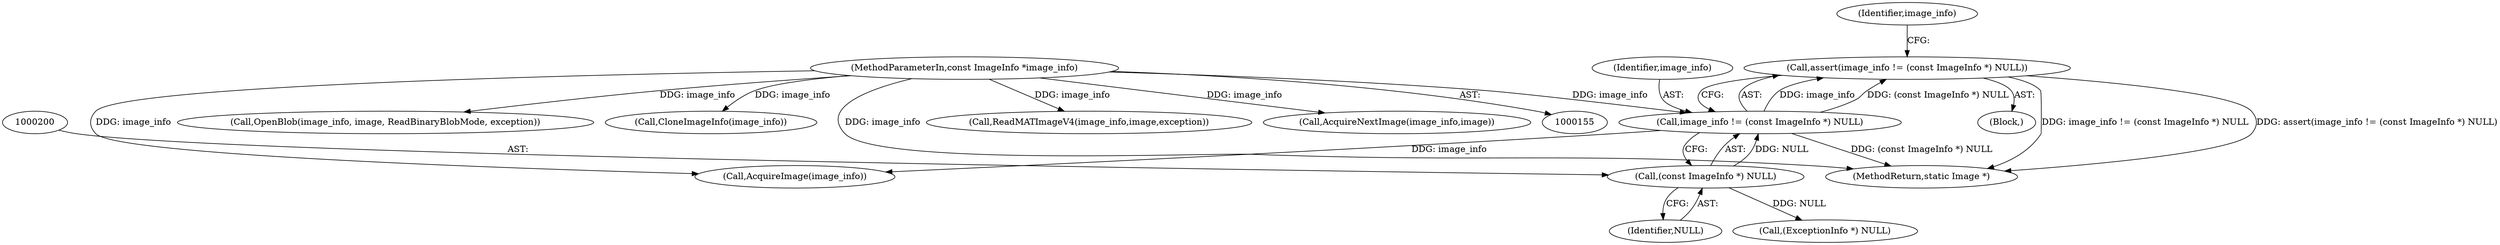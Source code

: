 digraph "0_ImageMagick_e5c063a1007506ba69e97a35effcdef944421c89@API" {
"1000196" [label="(Call,assert(image_info != (const ImageInfo *) NULL))"];
"1000197" [label="(Call,image_info != (const ImageInfo *) NULL)"];
"1000156" [label="(MethodParameterIn,const ImageInfo *image_info)"];
"1000199" [label="(Call,(const ImageInfo *) NULL)"];
"1000205" [label="(Identifier,image_info)"];
"1000197" [label="(Call,image_info != (const ImageInfo *) NULL)"];
"1000233" [label="(Call,AcquireImage(image_info))"];
"1000198" [label="(Identifier,image_info)"];
"1000156" [label="(MethodParameterIn,const ImageInfo *image_info)"];
"1000237" [label="(Call,OpenBlob(image_info, image, ReadBinaryBlobMode, exception))"];
"1000477" [label="(Call,CloneImageInfo(image_info))"];
"1000158" [label="(Block,)"];
"1001916" [label="(MethodReturn,static Image *)"];
"1000199" [label="(Call,(const ImageInfo *) NULL)"];
"1000287" [label="(Call,ReadMATImageV4(image_info,image,exception))"];
"1001673" [label="(Call,AcquireNextImage(image_info,image))"];
"1000201" [label="(Identifier,NULL)"];
"1000211" [label="(Call,(ExceptionInfo *) NULL)"];
"1000196" [label="(Call,assert(image_info != (const ImageInfo *) NULL))"];
"1000196" -> "1000158"  [label="AST: "];
"1000196" -> "1000197"  [label="CFG: "];
"1000197" -> "1000196"  [label="AST: "];
"1000205" -> "1000196"  [label="CFG: "];
"1000196" -> "1001916"  [label="DDG: image_info != (const ImageInfo *) NULL"];
"1000196" -> "1001916"  [label="DDG: assert(image_info != (const ImageInfo *) NULL)"];
"1000197" -> "1000196"  [label="DDG: image_info"];
"1000197" -> "1000196"  [label="DDG: (const ImageInfo *) NULL"];
"1000197" -> "1000199"  [label="CFG: "];
"1000198" -> "1000197"  [label="AST: "];
"1000199" -> "1000197"  [label="AST: "];
"1000197" -> "1001916"  [label="DDG: (const ImageInfo *) NULL"];
"1000156" -> "1000197"  [label="DDG: image_info"];
"1000199" -> "1000197"  [label="DDG: NULL"];
"1000197" -> "1000233"  [label="DDG: image_info"];
"1000156" -> "1000155"  [label="AST: "];
"1000156" -> "1001916"  [label="DDG: image_info"];
"1000156" -> "1000233"  [label="DDG: image_info"];
"1000156" -> "1000237"  [label="DDG: image_info"];
"1000156" -> "1000287"  [label="DDG: image_info"];
"1000156" -> "1000477"  [label="DDG: image_info"];
"1000156" -> "1001673"  [label="DDG: image_info"];
"1000199" -> "1000201"  [label="CFG: "];
"1000200" -> "1000199"  [label="AST: "];
"1000201" -> "1000199"  [label="AST: "];
"1000199" -> "1000211"  [label="DDG: NULL"];
}
